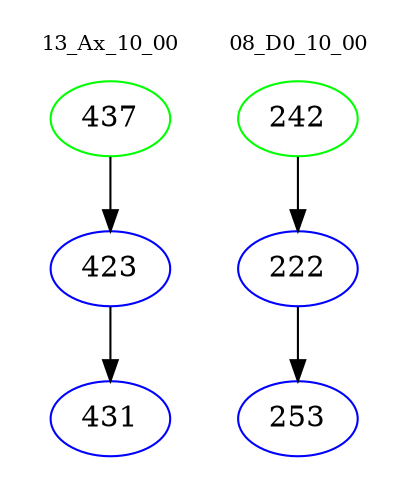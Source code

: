 digraph{
subgraph cluster_0 {
color = white
label = "13_Ax_10_00";
fontsize=10;
T0_437 [label="437", color="green"]
T0_437 -> T0_423 [color="black"]
T0_423 [label="423", color="blue"]
T0_423 -> T0_431 [color="black"]
T0_431 [label="431", color="blue"]
}
subgraph cluster_1 {
color = white
label = "08_D0_10_00";
fontsize=10;
T1_242 [label="242", color="green"]
T1_242 -> T1_222 [color="black"]
T1_222 [label="222", color="blue"]
T1_222 -> T1_253 [color="black"]
T1_253 [label="253", color="blue"]
}
}
